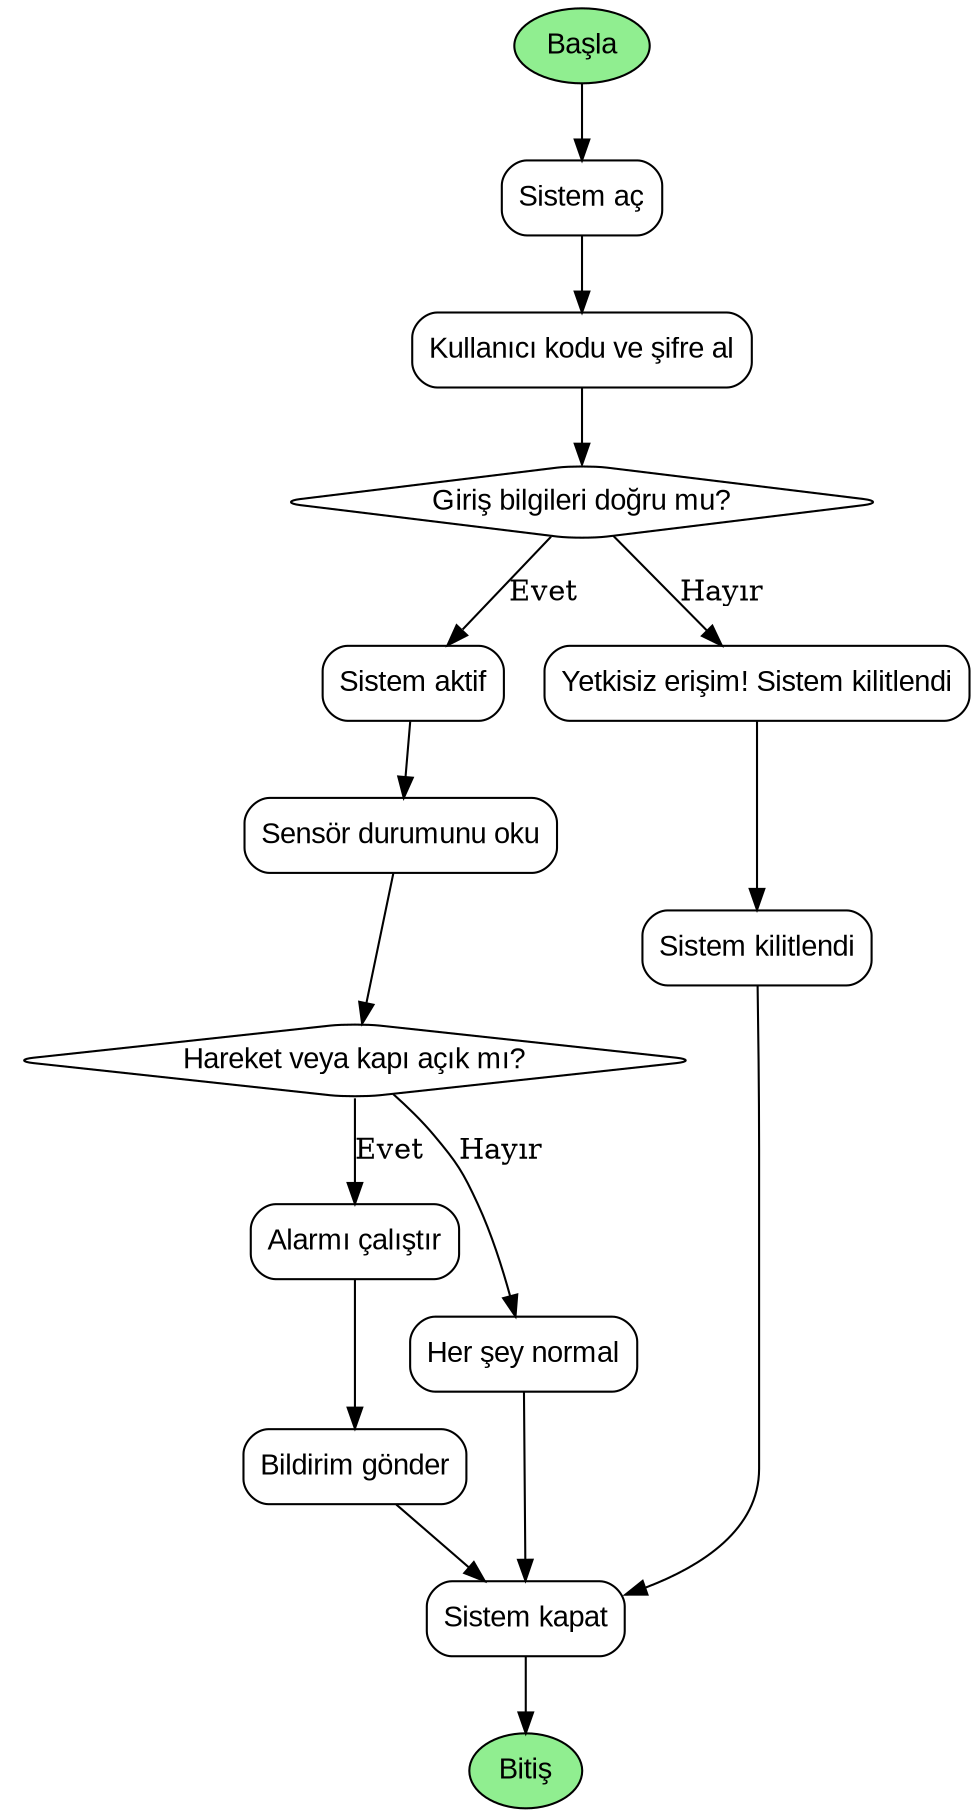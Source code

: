 digraph Akilli_Ev_Guvenlik_Sistemi {
    rankdir=TB;
    node [shape=rectangle, style=rounded, fontname="Arial"];

    Start [label="Başla", shape=ellipse, style=filled, fillcolor=lightgreen];
    SystemOn [label="Sistem aç"];
    Login [label="Kullanıcı kodu ve şifre al"];
    VerifyLogin [label="Giriş bilgileri doğru mu?", shape=diamond];
    ShowStatus [label="Sistem aktif"];
    ReadSensor [label="Sensör durumunu oku"];
    CheckAlert [label="Hareket veya kapı açık mı?", shape=diamond];
    TriggerAlarm [label="Alarmı çalıştır"];
    SendNotification [label="Bildirim gönder"];
    NormalStatus [label="Her şey normal"];
    WrongLogin [label="Yetkisiz erişim! Sistem kilitlendi"];
    SystemLock [label="Sistem kilitlendi"];
    SystemOff [label="Sistem kapat"];
    End [label="Bitiş", shape=ellipse, style=filled, fillcolor=lightgreen];

    // Akış bağlantıları
    Start -> SystemOn -> Login -> VerifyLogin;
    VerifyLogin -> ShowStatus [label="Evet"];
    VerifyLogin -> WrongLogin [label="Hayır"];
    ShowStatus -> ReadSensor -> CheckAlert;
    CheckAlert -> TriggerAlarm [label="Evet"];
    CheckAlert -> NormalStatus [label="Hayır"];
    TriggerAlarm -> SendNotification -> SystemOff;
    NormalStatus -> SystemOff;
    WrongLogin -> SystemLock -> SystemOff;
    SystemOff -> End;
}
